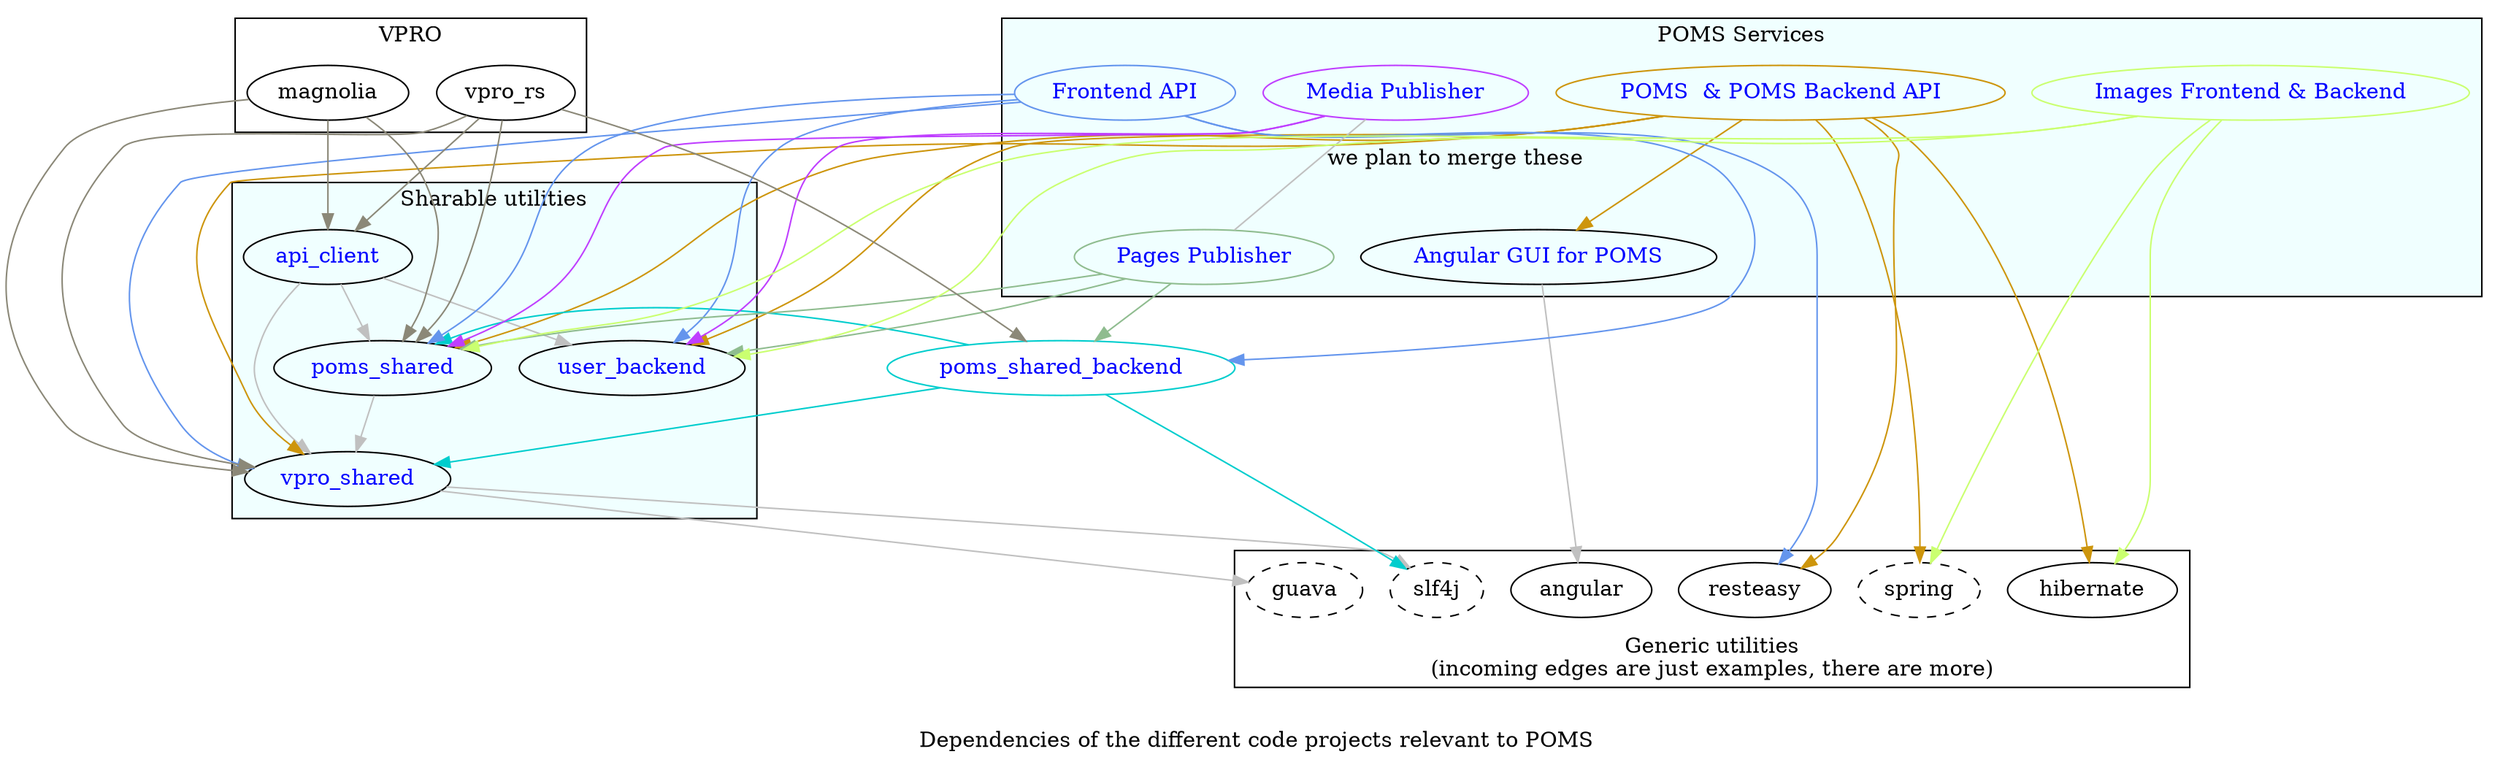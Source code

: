 
strict digraph {
  vpro_shared  [
                href="https://github.com/vpro/vpro-shared"
                fontcolor=blue
                ]
  poms_shared  [
                href="https://github.com/npo-poms/poms-shared"
                fontcolor=blue
   ]
  api_client [ href="https://github.com/npo-poms/api-clients" fontcolor=blue ]
  poms_backend [ label="POMS  & POMS Backend API" href="https://subversion.vpro.nl/viewvc/nl/vpro/media" fontcolor=blue color=darkgoldenrod3]
  poms_gui [ label="Angular GUI for POMS" href="https://subversion.vpro.nl/viewvc/nl/vpro/media-gui" fontcolor=blue ]
  poms_shared_backend [ href="https://subversion.vpro.nl/viewvc/nl/publiekeomroep/poms-shared-backend/" fontcolor=blue color=cyan3 ]
  api [ label="Frontend API" href="https://subversion.vpro.nl/viewvc/nl/vpro/api/" fontcolor=blue color=cornflowerblue]
  media_publish [ label="Media Publisher" href="https://subversion.vpro.nl/viewvc/nl/publiekeomroep/npo-publish/" fontcolor=blue color=darkorchid1]
  pages_publish [ label="Pages Publisher" href="https://subversion.vpro.nl/viewvc/nl/vpro/pages-publish/" fontcolor=blue color=darkseagreen ]
  user_backend [ href="https://subversion.vpro.nl/repo/nl/vpro/user" fontcolor=blue ]
  images [ label="Images Frontend & Backend" href="https://subversion.vpro.nl/viewvc/nl/vpro/images/" fontcolor=blue color=darkolivegreen1 ]



  label="
  Dependencies of the different code projects relevant to POMS";

  graph [
         splines=yes
         ]
  edge [
        color=gray
        ]


  subgraph cluster_0  {
    label="Generic utilities\n(incoming edges are just examples, there are more)"
    //label="Utilities which we don't maintain. These are only some example. Also, not every edge is included";
    labelloc=b
    slf4j[style=dashed]
    guava[style=dashed]
    spring[style=dashed]
    resteasy
    hibernate
    angular

  }

  subgraph cluster_1  {
    label="VPRO"
    magnolia
    vpro_rs
  }
  subgraph cluster_2  {
    label="POMS Services"
    description="These are actually deployed"
    bgcolor=azure
    poms_gui
    poms_backend
    pages_publish
    media_publish
    api
    images
  }

  subgraph cluster_4  {
    label="Sharable utilities"
    bgcolor=azure
    api_client
    vpro_shared
    poms_shared
    user_backend

  }


  vpro_shared -> {
    slf4j
    guava
  }
  poms_shared -> vpro_shared
  poms_shared_backend -> {
    vpro_shared
    poms_shared
    slf4j
  }[color=cyan3]

  api -> {
    poms_shared
    poms_shared_backend
    vpro_shared
    user_backend
    resteasy
  }[color=cornflowerblue]


  pages_publish -> {
    poms_shared_backend
    poms_shared
    user_backend
  }[color=darkseagreen]

  media_publish -> {
    poms_shared
    user_backend
    user_backend
    #poms_shared_backend
    }[color=darkorchid1]

    media_publish -> pages_publish[label="we plan to merge these" dir=none]



  api_client -> {
    poms_shared
    vpro_shared
    user_backend
  }


  images -> {
    poms_shared
    user_backend
    spring
    hibernate
  }[color=darkolivegreen1]

  magnolia -> {
    api_client
    vpro_shared
    poms_shared
  }[color=cornsilk4]


  vpro_rs -> {
    api_client
    vpro_shared
    poms_shared
    poms_shared_backend
  }[color=cornsilk4]

  poms_backend -> {
    poms_shared
    poms_gui
    resteasy
    spring
    hibernate
    vpro_shared
    user_backend
  }[color=darkgoldenrod3]
  poms_gui -> angular


}
